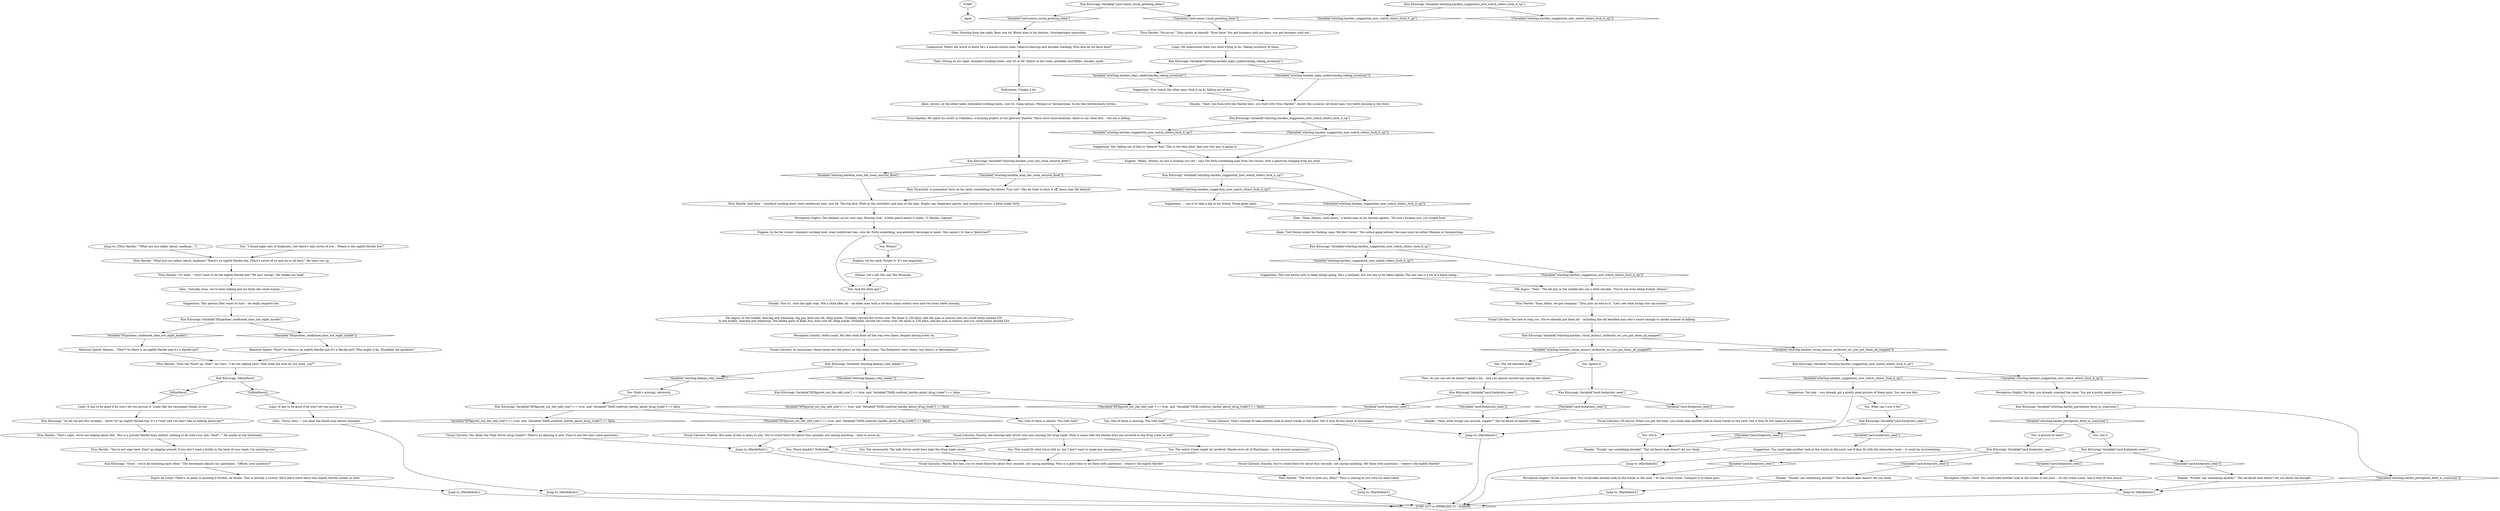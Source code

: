 # WHIRLING F1 / HARDIE SCAN THE ROOM
# * Tracks viscal in the hanged man's sequence allows you to connect these guys to the tracks on the crime scene.
# ==================================================
digraph G {
	  0 [label="START"];
	  1 [label="input"];
	  2 [label="Titus Hardie: \"Easy, fellas, we got company,\" Titus puts an end to it. \"Let's see what brings the cop around.\""];
	  3 [label="Theo: As you can see he doesn't speak a lot... and you almost missed him among the others."];
	  4 [label="You: These bandits? Definitely."];
	  5 [label="Titus Hardie: \"What are you talkin' about, madman? There's no eighth Hardie boy. There's seven of us and we're all here.\" He sizes you up."];
	  6 [label="Titus Hardie: \"Shut the *fuck* up, Glen!\" he roars. \"I do the talking here! Now what the fuck do you want, cop?\""];
	  7 [label="Jump to: [Hardiehub1]"];
	  8 [label="You: One of them is missing. The Odd Sole?"];
	  9 [label="Kim Kitsuragi: Variable[\"whirling.hardies_viscal_minus1_authority_wc_you_got_them_all_mapped\"]"];
	  10 [label="Variable[\"whirling.hardies_viscal_minus1_authority_wc_you_got_them_all_mapped\"]", shape=diamond];
	  11 [label="!(Variable[\"whirling.hardies_viscal_minus1_authority_wc_you_got_them_all_mapped\"])", shape=diamond];
	  12 [label="Kim Kitsuragi: Variable[\"yard.footprints_seen\"]"];
	  13 [label="Variable[\"yard.footprints_seen\"]", shape=diamond];
	  14 [label="!(Variable[\"yard.footprints_seen\"])", shape=diamond];
	  15 [label="Perception (Sight): Of the actors here. You could take another look at the tracks in the mud -- on the crime scene. Compare it to these guys."];
	  16 [label="Kim Kitsuragi: Variable[\"whirling.hardies_suggestion_now_watch_others_fuck_it_up\"]"];
	  17 [label="Variable[\"whirling.hardies_suggestion_now_watch_others_fuck_it_up\"]", shape=diamond];
	  18 [label="!(Variable[\"whirling.hardies_suggestion_now_watch_others_fuck_it_up\"])", shape=diamond];
	  19 [label="Kim Kitsuragi: Variable[\"whirling.klaasje_ruby_leader\"]"];
	  20 [label="Variable[\"whirling.klaasje_ruby_leader\"]", shape=diamond];
	  21 [label="!(Variable[\"whirling.klaasje_ruby_leader\"])", shape=diamond];
	  22 [label="Visual Calculus: Yes. Ruby the *lady driver drug runner*. There's no denying it now. Time to ask the boys some questions..."];
	  23 [label="Theo: Sitting on his right: standard working boots, size 45 or 46. Eldest in the room, probably mid-fifties. Smoker, quiet."];
	  24 [label="Suggestion: ... use it to take a dig at his friend. Flood gates open."];
	  25 [label="Kim Kitsuragi: Variable[\"whirling.hardies_suggestion_now_watch_others_fuck_it_up\"]"];
	  26 [label="Variable[\"whirling.hardies_suggestion_now_watch_others_fuck_it_up\"]", shape=diamond];
	  27 [label="!(Variable[\"whirling.hardies_suggestion_now_watch_others_fuck_it_up\"])", shape=diamond];
	  28 [label="Fat Angus: \"Yeah.\" The fat guy in the middle lets out a little chuckle. \"You're not even being fucked, Dennis.\""];
	  29 [label="Eugene: \"Relax, Dennis, no one is fucking you yet,\" says the forty-something man from the corner, with a plectrum hanging from his neck."];
	  30 [label="Visual Calculus: Too late to stop you. You've already got them all -- including the old bearded man who's smart enough to smoke instead of talking."];
	  31 [label="Suggestion: Too late -- you already got a pretty good picture of these guys. You can use this."];
	  32 [label="You: A picture of what?"];
	  33 [label="Jump to: [Titus Hardie: \"\"What are you talkin' about, madman...\"]"];
	  34 [label="Logic: It has to be good if he won't let you pursue it. Looks like the lieutenant thinks so too..."];
	  35 [label="Alain: Across, at the other table: hobnailed working boots, size 43. Gang tattoos. Mesque or Saramirizian. In his late thirties/early forties."];
	  36 [label="Titus Hardie: \"No-no-no,\" Titus points at himself, \"Eyes here! You got business with my boys, you got business with me.\""];
	  37 [label="Kim Kitsuragi: \"So let me get this straight... there *is* an eighth Hardie boy, it's a *she* and you don't like us talking about her?\""];
	  38 [label="Jump to: [Hardiehub1]"];
	  39 [label="You: Ruby's missing, obviously."];
	  40 [label="Kim Kitsuragi: Variable[\"whirling.hardies_logic_understandig_taking_inventory\"]"];
	  41 [label="Variable[\"whirling.hardies_logic_understandig_taking_inventory\"]", shape=diamond];
	  42 [label="!(Variable[\"whirling.hardies_logic_understandig_taking_inventory\"])", shape=diamond];
	  43 [label="Kim Kitsuragi: Variable[\"yard.footprints_seen\"]"];
	  44 [label="Variable[\"yard.footprints_seen\"]", shape=diamond];
	  45 [label="!(Variable[\"yard.footprints_seen\"])", shape=diamond];
	  46 [label="Glen: \"Yeah, Dennis, calm down,\" a blond man in his thirties agrees. \"No one's fucking you, you stupid fuck.\""];
	  47 [label="Visual Calculus: Exactly. You've stood there for about four seconds, not saying anything. Hit them with questions -- where's the eighth Hardie?"];
	  48 [label="Jump to: [Hardiehub1]"];
	  49 [label="You: Got it."];
	  50 [label="Kim Kitsuragi: Variable[\"XP.figured_out_the_odd_sole\"] == true  and  Variable[\"TASK.confront_hardie_about_drug_trade\"] == false"];
	  51 [label="Variable[\"XP.figured_out_the_odd_sole\"] == true  and  Variable[\"TASK.confront_hardie_about_drug_trade\"] == false", shape=diamond];
	  52 [label="!(Variable[\"XP.figured_out_the_odd_sole\"] == true  and  Variable[\"TASK.confront_hardie_about_drug_trade\"] == false)", shape=diamond];
	  53 [label="Fat Angus: In the middle, heaving and wheezing: big guy, boot size 46, deep marks. Probably carried the victim over. He alone is 130 kilos; add the man in armour and you could easily exceed 220.\nIn the middle, heaving and wheezing: The fabled giant of Koko Nur, boot size 46, deep marks. Probably carried the victim over. He alone is 130 kilos; add the man in armour and you could easily exceed 220."];
	  54 [label="Titus Hardie: \"The fuck is with you, fella?\" Titus is staring at you with his head tilted."];
	  55 [label="Suggestion: Now watch the other guys fuck it up by falling out of line."];
	  56 [label="Visual Calculus: Of course. When you get the time, you could take another look at those tracks in the yard. See if they fit this band of miscreants."];
	  57 [label="Suggestion: You could take another look at the tracks in the yard, see if they fit with the characters here -- it could be incriminating."];
	  58 [label="You: Not necessarily. The lady driver could have kept the drug trade secret."];
	  59 [label="Titus Hardie: \"Or what -- *you* want to be the eighth Hardie boy? We ain't hiring!\" He shakes his head."];
	  60 [label="Glen: Starting from the right: Boot size 44. Blond man in his thirties. Overbearingly masculine."];
	  61 [label="Endurance: Coughs a lot."];
	  62 [label="You: And the little guy?"];
	  63 [label="Shanky: \"Yeah, you fuck with the Hardie boys, you fuck with Titus Hardie!\" shouts the scrawny rat-faced man, two teeth missing in the front."];
	  64 [label="You: The old bearded man?"];
	  65 [label="Kim Kitsuragi: Variable[\"whirling.hardies_suggestion_now_watch_others_fuck_it_up\"]"];
	  66 [label="Variable[\"whirling.hardies_suggestion_now_watch_others_fuck_it_up\"]", shape=diamond];
	  67 [label="!(Variable[\"whirling.hardies_suggestion_now_watch_others_fuck_it_up\"])", shape=diamond];
	  68 [label="Suggestion: This one knows how to keep things going. He's a hothead, but not one to be taken lightly. The last one is a bit of a black sheep..."];
	  69 [label="Glen: \"Sorry, boss...\" you hear the blond man almost whimper."];
	  70 [label="Pain Threshold: A symmetric burn on his neck, resembling the letters *Los Los*. Has he tried to burn it off, leave that life behind?"];
	  71 [label="Kim Kitsuragi: Variable[\"whirling.hardie_perception_fired_in_scanroom\"]"];
	  72 [label="Variable[\"whirling.hardie_perception_fired_in_scanroom\"]", shape=diamond];
	  73 [label="!(Variable[\"whirling.hardie_perception_fired_in_scanroom\"])", shape=diamond];
	  74 [label="Logic: He understood what you were trying to do. Taking inventory of them."];
	  75 [label="You: Ignore it."];
	  76 [label="Jump to: [Hardiehub1]"];
	  77 [label="You: Where?"];
	  78 [label="Jump to: [Hardiehub1]"];
	  79 [label="Kim Kitsuragi: \"Good -- we're all watching each other.\" The lieutenant adjusts his spectacles. \"Officer, your question?\""];
	  80 [label="Perception (Sight): Too late, you already scanned the room. You got a pretty good picture."];
	  81 [label="Encyclopedia: He spent his youth in Villalobos, a housing project in the Jamrock Quarter. There were incarcerations. Hard to say what else -- the ink is fading."];
	  82 [label="Drama: Let's call this one The Musician."];
	  83 [label="Shanky: \"Yeah, what brings you around, copper?\" the rat-faced sycophant repeats."];
	  84 [label="Perception (Sight): Good. You could take another look at the tracks in the yard -- on the crime scene. See if they fit this bunch."];
	  85 [label="You: This would fit what Joyce told us, but I don't want to make any assumptions."];
	  86 [label="Visual Calculus: Maybe. But hey, you've stood there for about four seconds, not saying anything. Now is a good time to hit them with questions -- where's the eighth Hardie?"];
	  87 [label="Titus Hardie: \"You're not cops here. Don't go digging around, if you don't want a bullet in the back of your head. I'm watching you.\""];
	  88 [label="Visual Calculus: Exactly. But none of this is news to you. You've stood there for about four seconds, not saying anything -- time to move on..."];
	  89 [label="Visual Calculus: In conclusion: these seven are the actors on the crime scene. The footprints were theirs, but there's a *discrepancy*."];
	  90 [label="Suggestion: Yes, falling out of line to *please* him! This is the best kind. And now this guy is going to..."];
	  91 [label="You: Got it."];
	  92 [label="Suggestion: This person Glen wants to hire -- he really respects her."];
	  93 [label="Perception (Smell): Awful smell. His feet stink from all the way over there, despite having boots on."];
	  94 [label="Perception (Sight): The emblem on his vest says 'Rowing club'. A little patch below it reads: 'T. Hardie, Captain'."];
	  95 [label="Shanky: \"Fuckin' say something already!\" The rat-faced man doesn't let you think."];
	  96 [label="Kim Kitsuragi: Variable[\"yard.sense_viscal_greeting_done\"]"];
	  97 [label="Variable[\"yard.sense_viscal_greeting_done\"]", shape=diamond];
	  98 [label="!(Variable[\"yard.sense_viscal_greeting_done\"])", shape=diamond];
	  99 [label="Kim Kitsuragi: Variable[\"yard.footprints_seen\"]"];
	  100 [label="Variable[\"yard.footprints_seen\"]", shape=diamond];
	  101 [label="!(Variable[\"yard.footprints_seen\"])", shape=diamond];
	  102 [label="Kim Kitsuragi: Variable[\"yard.footprints_seen\"]"];
	  103 [label="Variable[\"yard.footprints_seen\"]", shape=diamond];
	  104 [label="!(Variable[\"yard.footprints_seen\"])", shape=diamond];
	  105 [label="You: \"I found eight sets of footprints, but there's only seven of you... Where is the eighth Hardie boy?\""];
	  106 [label="Reaction Speed: Hmmm... *She*? So there is an eighth Hardie and it's a Hardie girl?"];
	  107 [label="Kim Kitsuragi: IsKimHere()"];
	  108 [label="IsKimHere()", shape=diamond];
	  109 [label="!(IsKimHere())", shape=diamond];
	  110 [label="Titus Hardie: \"That's right, we're not talking about this. This is a private Hardie boys matter, nothing to do with your shit. *And*...\" He points at the lieutenant."];
	  111 [label="Kim Kitsuragi: Variable[\"whirling.hardies_suggestion_now_watch_others_fuck_it_up\"]"];
	  112 [label="Variable[\"whirling.hardies_suggestion_now_watch_others_fuck_it_up\"]", shape=diamond];
	  113 [label="!(Variable[\"whirling.hardies_suggestion_now_watch_others_fuck_it_up\"])", shape=diamond];
	  114 [label="Kim Kitsuragi: Variable[\"whirling.hardies_suggestion_now_watch_others_fuck_it_up\"]"];
	  115 [label="Variable[\"whirling.hardies_suggestion_now_watch_others_fuck_it_up\"]", shape=diamond];
	  116 [label="!(Variable[\"whirling.hardies_suggestion_now_watch_others_fuck_it_up\"])", shape=diamond];
	  117 [label="Shanky: \"Fuckin' say something already!\" The rat-faced man doesn't let you finish the thought."];
	  118 [label="Kim Kitsuragi: Variable[\"XP.figured_out_the_odd_sole\"] == true  and  Variable[\"TASK.confront_hardie_about_drug_trade\"] == false"];
	  119 [label="Variable[\"XP.figured_out_the_odd_sole\"] == true  and  Variable[\"TASK.confront_hardie_about_drug_trade\"] == false", shape=diamond];
	  120 [label="!(Variable[\"XP.figured_out_the_odd_sole\"] == true  and  Variable[\"TASK.confront_hardie_about_drug_trade\"] == false)", shape=diamond];
	  121 [label="You: The entire Union might be involved. Maybe even all of Martinaise... (Look around suspiciously.)"];
	  122 [label="Alain: \"Let Dennis enjoy his fucking, man. We don't mind.\" You notice gang tattoos; the man must be either Mesque or Saramirizian."];
	  123 [label="Glen: \"Actually, boss, we've been talking and we think she could maybe...\""];
	  124 [label="Reaction Speed: *She*? So there is an eighth Hardie and it's a Hardie girl? Who might it be, Elizabeth the gardener?"];
	  125 [label="Esprit de Corps: There's no point in pushing it further, he thinks. This is already a victory. We'll learn more about this eighth Hardie sooner or later."];
	  126 [label="Titus Hardie: And then -- standard working boot, steel reinforced toes, size 46. The big dick. Wide at the shoulders and lean at the hips. Rugby cap, fingerless gloves, and numerous scars, a little under forty."];
	  127 [label="Shanky: Size 41, with the light step. Not a child after all -- an older man with a rat-face; mean watery eyes and two front teeth missing."];
	  128 [label="Composure: Wants the world to know he's a macho-macho man: tobacco-chewing and knuckle cracking. Who else do we have here?"];
	  129 [label="Kim Kitsuragi: Variable[\"whirling.hardeie_scan_the_room_encyclo_fired\"]"];
	  130 [label="Variable[\"whirling.hardeie_scan_the_room_encyclo_fired\"]", shape=diamond];
	  131 [label="!(Variable[\"whirling.hardeie_scan_the_room_encyclo_fired\"])", shape=diamond];
	  132 [label="You: What can I use it for?"];
	  133 [label="Visual Calculus: Exactly, the missing lady driver who was running the drug trade. Does it mean that the Hardie boys are involved in the drug trade as well?"];
	  134 [label="Logic: It has to be good if he won't let you pursue it."];
	  135 [label="Jump to: [Hardiehub1]"];
	  136 [label="Eugene: On his neck. Forget it. It's not important."];
	  137 [label="Visual Calculus: That's enough to take another look at those tracks in the yard. See if they fit this band of miscreants."];
	  138 [label="Jump to: [Hardiehub1]"];
	  139 [label="You: One of them is absent. The Odd Sole?"];
	  140 [label="Kim Kitsuragi: Variable[\"XP.gardner_confirmed_shes_not_eight_hardie\"]"];
	  141 [label="Variable[\"XP.gardner_confirmed_shes_not_eight_hardie\"]", shape=diamond];
	  142 [label="!(Variable[\"XP.gardner_confirmed_shes_not_eight_hardie\"])", shape=diamond];
	  144 [label="Eugene: In the far corner: standard working boot, steel reinforced toes, size 44. Forty-something, non-alcoholic beverage in hand. (You squint.) Is that a *plectrum*?"];
	  145 [label="Jump to: [Hardiehub1]"];
	  146 [label="Kim Kitsuragi: Variable[\"yard.footprints_seen\"]"];
	  147 [label="Variable[\"yard.footprints_seen\"]", shape=diamond];
	  148 [label="!(Variable[\"yard.footprints_seen\"])", shape=diamond];
	  149 [label="Shanky: \"Fuckin' say something already!\" The rat-faced man doesn't let you think."];
	  6400161 [label="JUMP OUT to WHIRLING F1 / HARDIE", shape=diamond];
	  0 -> 1
	  2 -> 30
	  3 -> 43
	  4 -> 86
	  5 -> 59
	  6 -> 107
	  7 -> 6400161
	  8 -> 47
	  9 -> 10
	  9 -> 11
	  10 -> 64
	  10 -> 75
	  11 -> 25
	  12 -> 13
	  12 -> 14
	  13 -> 56
	  14 -> 83
	  15 -> 78
	  16 -> 17
	  16 -> 18
	  19 -> 20
	  19 -> 21
	  20 -> 39
	  21 -> 118
	  22 -> 135
	  23 -> 61
	  24 -> 46
	  25 -> 26
	  25 -> 27
	  26 -> 31
	  27 -> 80
	  28 -> 2
	  29 -> 114
	  30 -> 9
	  31 -> 91
	  31 -> 132
	  32 -> 99
	  33 -> 5
	  34 -> 37
	  35 -> 81
	  36 -> 74
	  37 -> 110
	  38 -> 6400161
	  39 -> 50
	  40 -> 41
	  40 -> 42
	  41 -> 55
	  42 -> 63
	  43 -> 44
	  43 -> 45
	  44 -> 137
	  45 -> 83
	  46 -> 122
	  47 -> 54
	  48 -> 6400161
	  49 -> 102
	  50 -> 51
	  50 -> 52
	  51 -> 22
	  52 -> 88
	  53 -> 93
	  54 -> 138
	  55 -> 63
	  56 -> 48
	  57 -> 76
	  58 -> 86
	  59 -> 123
	  60 -> 128
	  61 -> 35
	  62 -> 127
	  63 -> 111
	  64 -> 3
	  65 -> 66
	  65 -> 67
	  66 -> 68
	  67 -> 28
	  68 -> 28
	  69 -> 7
	  70 -> 126
	  71 -> 72
	  71 -> 73
	  72 -> 32
	  72 -> 49
	  73 -> 145
	  74 -> 40
	  75 -> 12
	  76 -> 6400161
	  77 -> 136
	  78 -> 6400161
	  79 -> 125
	  80 -> 71
	  81 -> 129
	  82 -> 62
	  83 -> 48
	  84 -> 145
	  85 -> 86
	  86 -> 54
	  87 -> 79
	  88 -> 135
	  89 -> 19
	  90 -> 29
	  91 -> 149
	  92 -> 140
	  93 -> 89
	  94 -> 144
	  95 -> 78
	  96 -> 97
	  96 -> 98
	  97 -> 60
	  98 -> 36
	  99 -> 100
	  99 -> 101
	  100 -> 15
	  101 -> 95
	  102 -> 104
	  102 -> 103
	  103 -> 84
	  104 -> 117
	  105 -> 5
	  106 -> 6
	  107 -> 108
	  107 -> 109
	  108 -> 34
	  109 -> 134
	  110 -> 87
	  111 -> 112
	  111 -> 113
	  112 -> 90
	  113 -> 29
	  114 -> 115
	  114 -> 116
	  115 -> 24
	  116 -> 46
	  117 -> 145
	  118 -> 120
	  118 -> 119
	  119 -> 139
	  120 -> 8
	  121 -> 86
	  122 -> 65
	  123 -> 92
	  124 -> 6
	  125 -> 38
	  126 -> 94
	  127 -> 53
	  128 -> 23
	  129 -> 130
	  129 -> 131
	  130 -> 126
	  131 -> 70
	  132 -> 146
	  133 -> 121
	  133 -> 58
	  133 -> 4
	  133 -> 85
	  134 -> 69
	  135 -> 6400161
	  136 -> 82
	  137 -> 48
	  138 -> 6400161
	  139 -> 133
	  140 -> 141
	  140 -> 142
	  141 -> 106
	  142 -> 124
	  144 -> 77
	  144 -> 62
	  145 -> 6400161
	  146 -> 147
	  146 -> 148
	  147 -> 57
	  148 -> 149
	  149 -> 76
}

